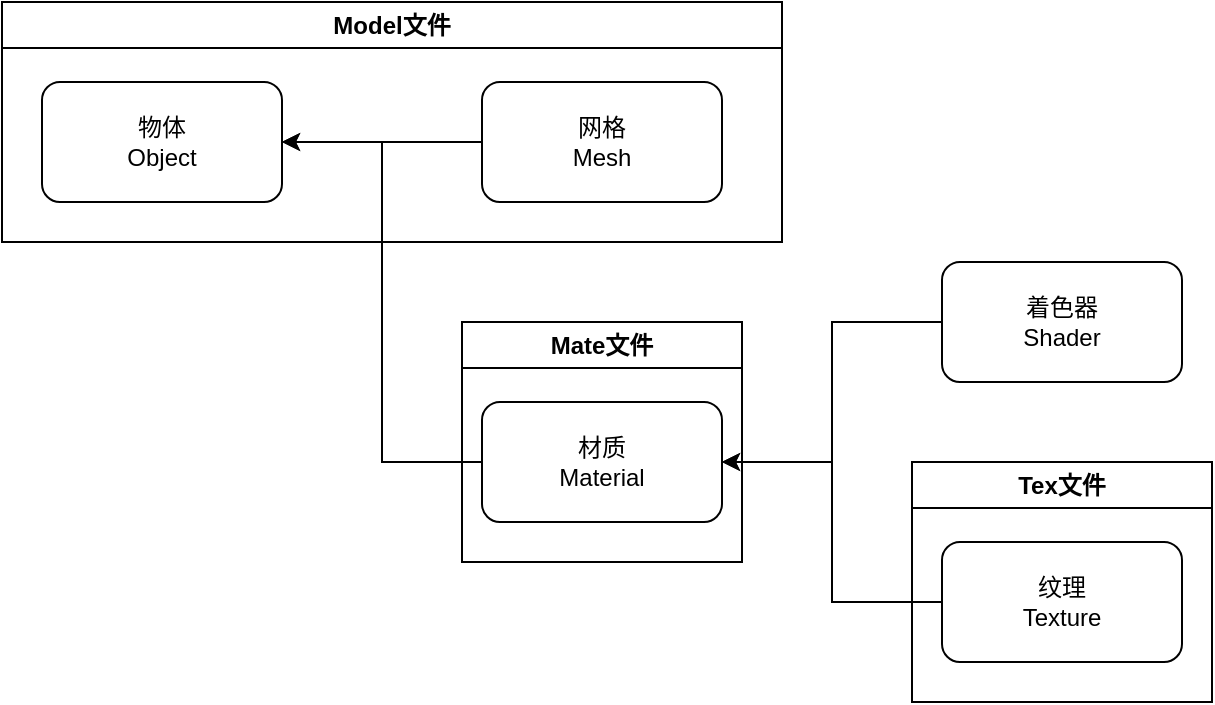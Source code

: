 <mxfile version="21.6.8" type="onedrive">
  <diagram name="第 1 页" id="KwaqzkJ_TXs2GuIOPHOM">
    <mxGraphModel grid="1" page="1" gridSize="10" guides="1" tooltips="1" connect="1" arrows="1" fold="1" pageScale="1" pageWidth="827" pageHeight="1169" math="0" shadow="0">
      <root>
        <mxCell id="0" />
        <mxCell id="1" parent="0" />
        <mxCell id="8MExFNJsJG9C3qq9PUty-8" style="edgeStyle=orthogonalEdgeStyle;rounded=0;orthogonalLoop=1;jettySize=auto;html=1;entryX=1;entryY=0.5;entryDx=0;entryDy=0;" edge="1" parent="1" source="8MExFNJsJG9C3qq9PUty-4" target="8MExFNJsJG9C3qq9PUty-3">
          <mxGeometry relative="1" as="geometry" />
        </mxCell>
        <mxCell id="8MExFNJsJG9C3qq9PUty-4" value="着色器&lt;br&gt;Shader" style="rounded=1;whiteSpace=wrap;html=1;" vertex="1" parent="1">
          <mxGeometry x="570" y="210" width="120" height="60" as="geometry" />
        </mxCell>
        <mxCell id="8MExFNJsJG9C3qq9PUty-9" style="edgeStyle=orthogonalEdgeStyle;rounded=0;orthogonalLoop=1;jettySize=auto;html=1;entryX=1;entryY=0.5;entryDx=0;entryDy=0;" edge="1" parent="1" source="8MExFNJsJG9C3qq9PUty-5" target="8MExFNJsJG9C3qq9PUty-3">
          <mxGeometry relative="1" as="geometry" />
        </mxCell>
        <mxCell id="8MExFNJsJG9C3qq9PUty-5" value="纹理&lt;br&gt;Texture" style="rounded=1;whiteSpace=wrap;html=1;" vertex="1" parent="1">
          <mxGeometry x="570" y="350" width="120" height="60" as="geometry" />
        </mxCell>
        <mxCell id="8MExFNJsJG9C3qq9PUty-13" value="Model文件" style="swimlane;whiteSpace=wrap;html=1;" vertex="1" parent="1">
          <mxGeometry x="100" y="80" width="390" height="120" as="geometry" />
        </mxCell>
        <mxCell id="8MExFNJsJG9C3qq9PUty-1" value="物体&lt;br&gt;Object" style="rounded=1;whiteSpace=wrap;html=1;" vertex="1" parent="8MExFNJsJG9C3qq9PUty-13">
          <mxGeometry x="20" y="40" width="120" height="60" as="geometry" />
        </mxCell>
        <mxCell id="8MExFNJsJG9C3qq9PUty-6" style="edgeStyle=orthogonalEdgeStyle;rounded=0;orthogonalLoop=1;jettySize=auto;html=1;entryX=1;entryY=0.5;entryDx=0;entryDy=0;" edge="1" parent="8MExFNJsJG9C3qq9PUty-13" source="8MExFNJsJG9C3qq9PUty-2" target="8MExFNJsJG9C3qq9PUty-1">
          <mxGeometry relative="1" as="geometry" />
        </mxCell>
        <mxCell id="8MExFNJsJG9C3qq9PUty-2" value="网格&lt;br&gt;Mesh" style="rounded=1;whiteSpace=wrap;html=1;" vertex="1" parent="8MExFNJsJG9C3qq9PUty-13">
          <mxGeometry x="240" y="40" width="120" height="60" as="geometry" />
        </mxCell>
        <mxCell id="8MExFNJsJG9C3qq9PUty-3" value="材质&lt;br&gt;Material" style="rounded=1;whiteSpace=wrap;html=1;" vertex="1" parent="1">
          <mxGeometry x="340" y="280" width="120" height="60" as="geometry" />
        </mxCell>
        <mxCell id="8MExFNJsJG9C3qq9PUty-7" style="edgeStyle=orthogonalEdgeStyle;rounded=0;orthogonalLoop=1;jettySize=auto;html=1;entryX=1;entryY=0.5;entryDx=0;entryDy=0;" edge="1" parent="1" source="8MExFNJsJG9C3qq9PUty-3" target="8MExFNJsJG9C3qq9PUty-1">
          <mxGeometry relative="1" as="geometry" />
        </mxCell>
        <mxCell id="8MExFNJsJG9C3qq9PUty-14" value="Mate文件" style="swimlane;whiteSpace=wrap;html=1;" vertex="1" parent="1">
          <mxGeometry x="330" y="240" width="140" height="120" as="geometry" />
        </mxCell>
        <mxCell id="8MExFNJsJG9C3qq9PUty-19" value="Tex文件" style="swimlane;whiteSpace=wrap;html=1;" vertex="1" parent="1">
          <mxGeometry x="555" y="310" width="150" height="120" as="geometry" />
        </mxCell>
      </root>
    </mxGraphModel>
  </diagram>
</mxfile>
